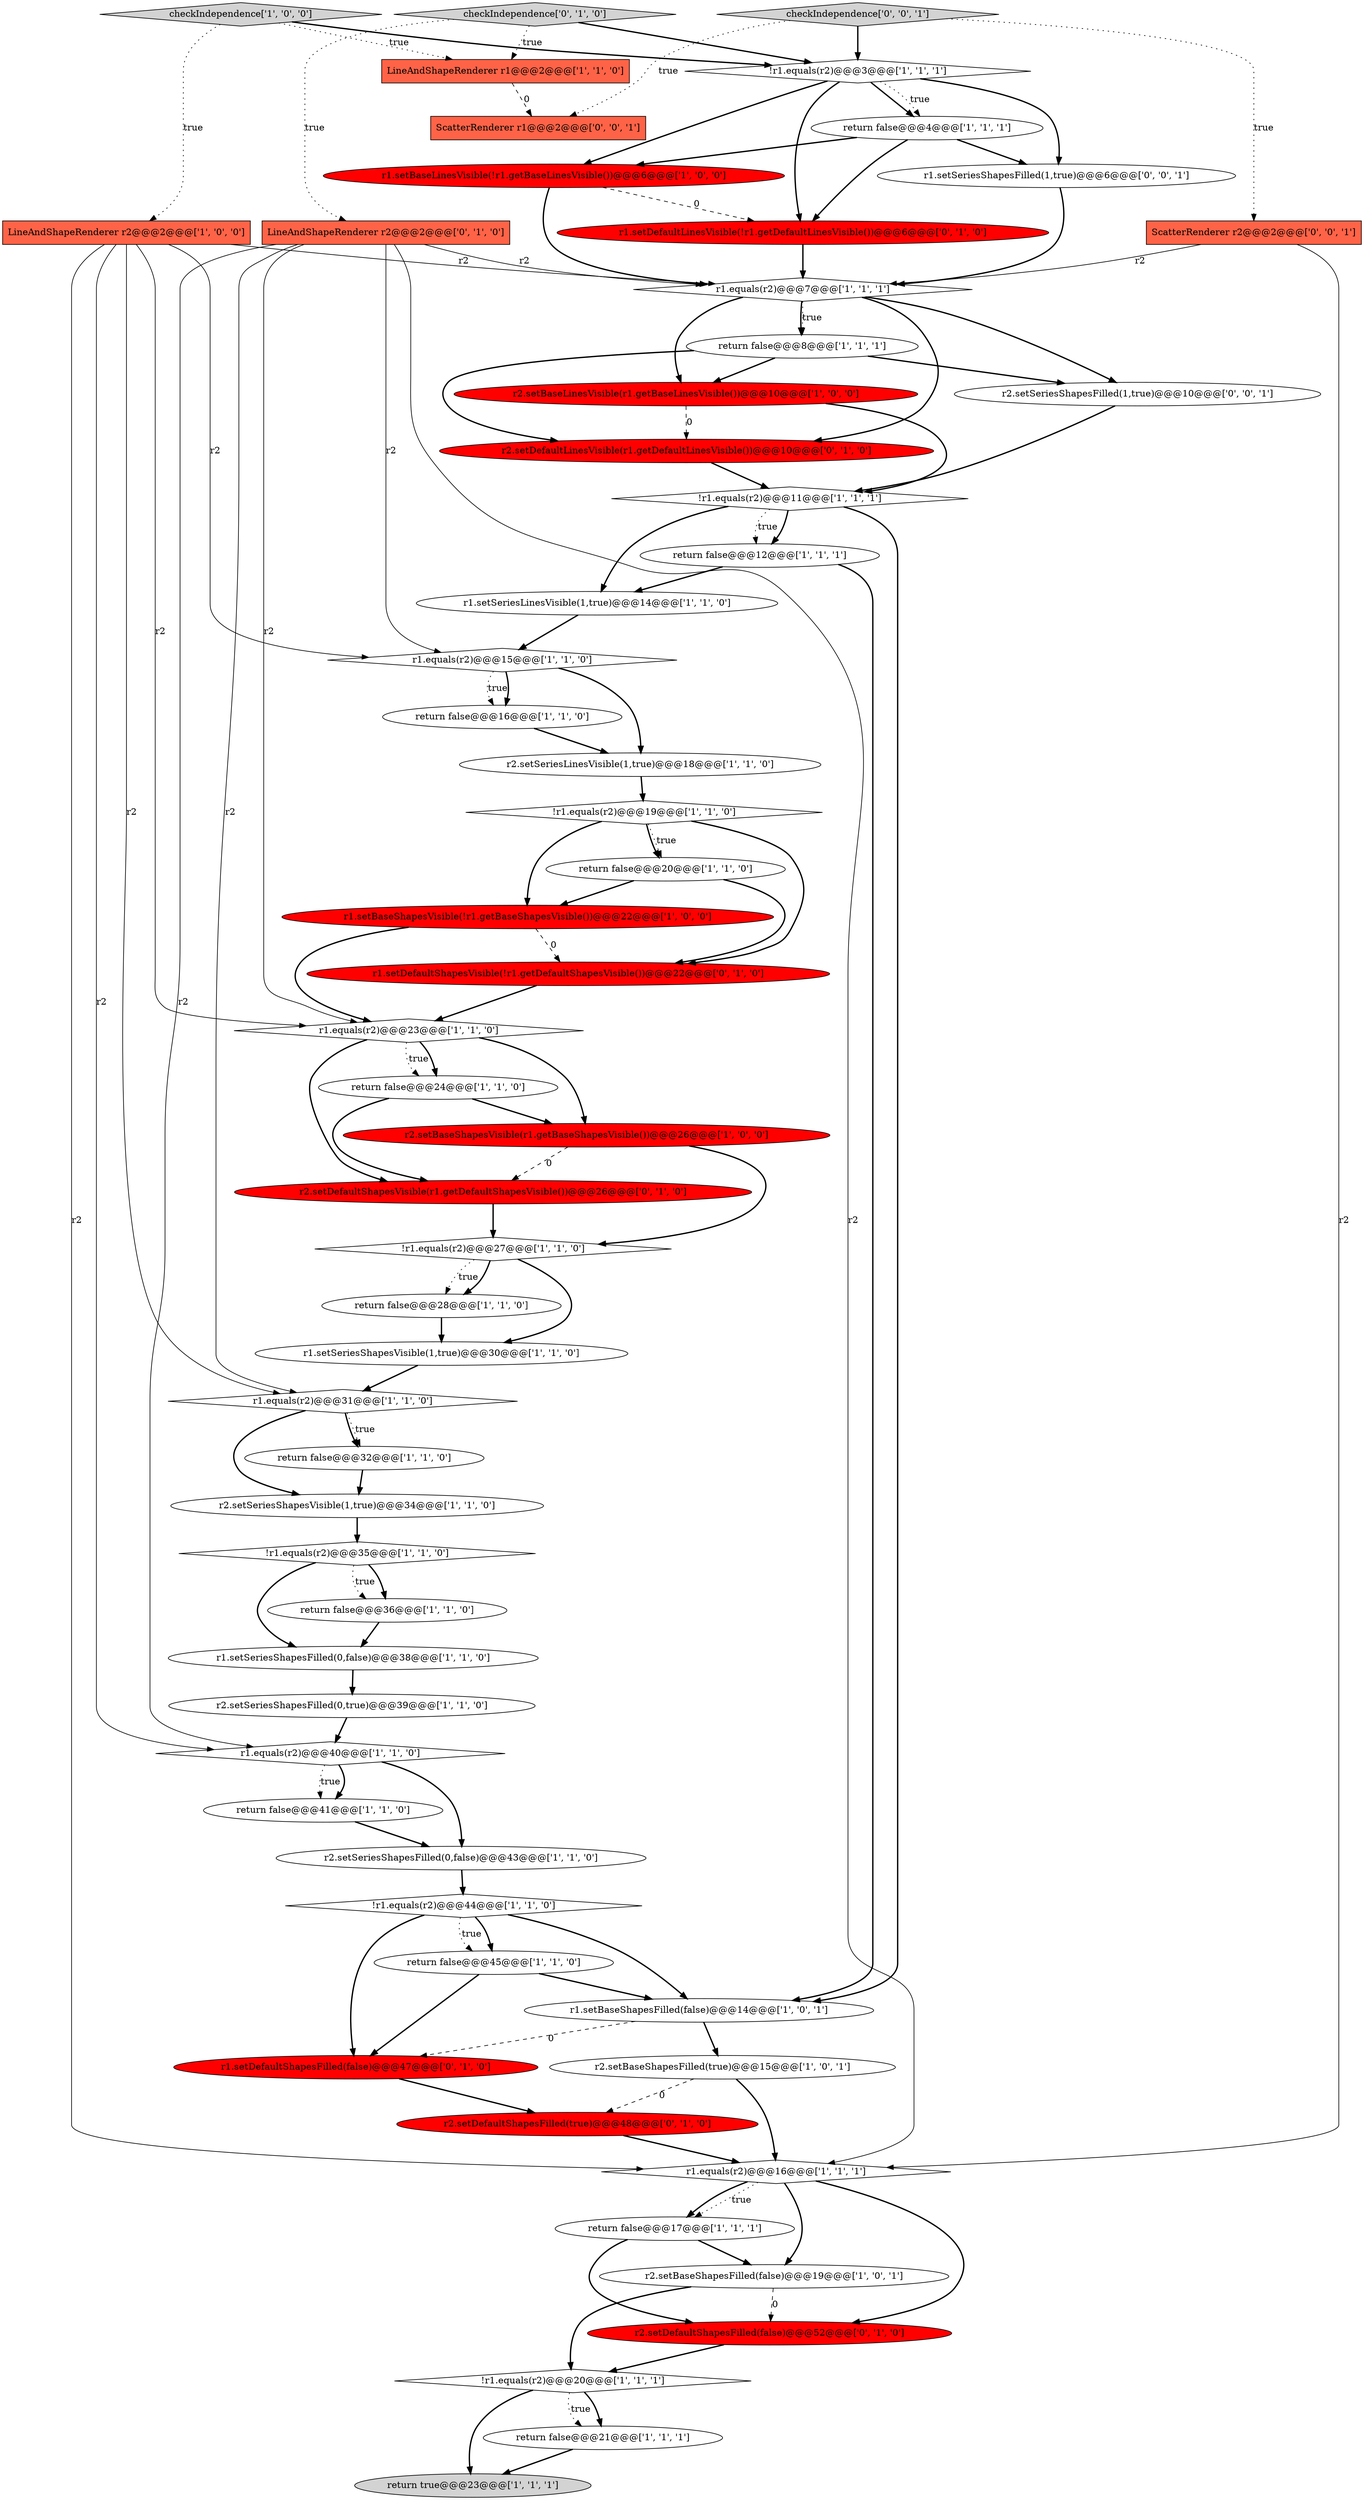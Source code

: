 digraph {
56 [style = filled, label = "r1.setSeriesShapesFilled(1,true)@@@6@@@['0', '0', '1']", fillcolor = white, shape = ellipse image = "AAA0AAABBB3BBB"];
30 [style = filled, label = "checkIndependence['1', '0', '0']", fillcolor = lightgray, shape = diamond image = "AAA0AAABBB1BBB"];
52 [style = filled, label = "r1.setDefaultShapesFilled(false)@@@47@@@['0', '1', '0']", fillcolor = red, shape = ellipse image = "AAA1AAABBB2BBB"];
33 [style = filled, label = "r2.setBaseShapesFilled(false)@@@19@@@['1', '0', '1']", fillcolor = white, shape = ellipse image = "AAA0AAABBB1BBB"];
25 [style = filled, label = "return true@@@23@@@['1', '1', '1']", fillcolor = lightgray, shape = ellipse image = "AAA0AAABBB1BBB"];
38 [style = filled, label = "LineAndShapeRenderer r2@@@2@@@['1', '0', '0']", fillcolor = tomato, shape = box image = "AAA0AAABBB1BBB"];
12 [style = filled, label = "r1.setSeriesShapesVisible(1,true)@@@30@@@['1', '1', '0']", fillcolor = white, shape = ellipse image = "AAA0AAABBB1BBB"];
19 [style = filled, label = "r1.equals(r2)@@@7@@@['1', '1', '1']", fillcolor = white, shape = diamond image = "AAA0AAABBB1BBB"];
55 [style = filled, label = "checkIndependence['0', '0', '1']", fillcolor = lightgray, shape = diamond image = "AAA0AAABBB3BBB"];
57 [style = filled, label = "ScatterRenderer r1@@@2@@@['0', '0', '1']", fillcolor = tomato, shape = box image = "AAA0AAABBB3BBB"];
26 [style = filled, label = "return false@@@32@@@['1', '1', '0']", fillcolor = white, shape = ellipse image = "AAA0AAABBB1BBB"];
50 [style = filled, label = "r2.setDefaultShapesVisible(r1.getDefaultShapesVisible())@@@26@@@['0', '1', '0']", fillcolor = red, shape = ellipse image = "AAA1AAABBB2BBB"];
13 [style = filled, label = "r1.setSeriesShapesFilled(0,false)@@@38@@@['1', '1', '0']", fillcolor = white, shape = ellipse image = "AAA0AAABBB1BBB"];
5 [style = filled, label = "r1.equals(r2)@@@40@@@['1', '1', '0']", fillcolor = white, shape = diamond image = "AAA0AAABBB1BBB"];
51 [style = filled, label = "r1.setDefaultLinesVisible(!r1.getDefaultLinesVisible())@@@6@@@['0', '1', '0']", fillcolor = red, shape = ellipse image = "AAA1AAABBB2BBB"];
29 [style = filled, label = "return false@@@8@@@['1', '1', '1']", fillcolor = white, shape = ellipse image = "AAA0AAABBB1BBB"];
31 [style = filled, label = "r1.equals(r2)@@@16@@@['1', '1', '1']", fillcolor = white, shape = diamond image = "AAA0AAABBB1BBB"];
42 [style = filled, label = "return false@@@24@@@['1', '1', '0']", fillcolor = white, shape = ellipse image = "AAA0AAABBB1BBB"];
15 [style = filled, label = "!r1.equals(r2)@@@44@@@['1', '1', '0']", fillcolor = white, shape = diamond image = "AAA0AAABBB1BBB"];
14 [style = filled, label = "r1.equals(r2)@@@31@@@['1', '1', '0']", fillcolor = white, shape = diamond image = "AAA0AAABBB1BBB"];
8 [style = filled, label = "!r1.equals(r2)@@@11@@@['1', '1', '1']", fillcolor = white, shape = diamond image = "AAA0AAABBB1BBB"];
32 [style = filled, label = "return false@@@4@@@['1', '1', '1']", fillcolor = white, shape = ellipse image = "AAA0AAABBB1BBB"];
24 [style = filled, label = "!r1.equals(r2)@@@20@@@['1', '1', '1']", fillcolor = white, shape = diamond image = "AAA0AAABBB1BBB"];
44 [style = filled, label = "LineAndShapeRenderer r2@@@2@@@['0', '1', '0']", fillcolor = tomato, shape = box image = "AAA0AAABBB2BBB"];
1 [style = filled, label = "r2.setSeriesLinesVisible(1,true)@@@18@@@['1', '1', '0']", fillcolor = white, shape = ellipse image = "AAA0AAABBB1BBB"];
7 [style = filled, label = "r1.setBaseShapesFilled(false)@@@14@@@['1', '0', '1']", fillcolor = white, shape = ellipse image = "AAA0AAABBB1BBB"];
35 [style = filled, label = "r1.equals(r2)@@@23@@@['1', '1', '0']", fillcolor = white, shape = diamond image = "AAA0AAABBB1BBB"];
0 [style = filled, label = "return false@@@45@@@['1', '1', '0']", fillcolor = white, shape = ellipse image = "AAA0AAABBB1BBB"];
17 [style = filled, label = "return false@@@17@@@['1', '1', '1']", fillcolor = white, shape = ellipse image = "AAA0AAABBB1BBB"];
27 [style = filled, label = "r1.equals(r2)@@@15@@@['1', '1', '0']", fillcolor = white, shape = diamond image = "AAA0AAABBB1BBB"];
34 [style = filled, label = "r1.setBaseLinesVisible(!r1.getBaseLinesVisible())@@@6@@@['1', '0', '0']", fillcolor = red, shape = ellipse image = "AAA1AAABBB1BBB"];
39 [style = filled, label = "r2.setSeriesShapesFilled(0,false)@@@43@@@['1', '1', '0']", fillcolor = white, shape = ellipse image = "AAA0AAABBB1BBB"];
45 [style = filled, label = "r1.setDefaultShapesVisible(!r1.getDefaultShapesVisible())@@@22@@@['0', '1', '0']", fillcolor = red, shape = ellipse image = "AAA1AAABBB2BBB"];
48 [style = filled, label = "checkIndependence['0', '1', '0']", fillcolor = lightgray, shape = diamond image = "AAA0AAABBB2BBB"];
43 [style = filled, label = "return false@@@28@@@['1', '1', '0']", fillcolor = white, shape = ellipse image = "AAA0AAABBB1BBB"];
54 [style = filled, label = "ScatterRenderer r2@@@2@@@['0', '0', '1']", fillcolor = tomato, shape = box image = "AAA0AAABBB3BBB"];
20 [style = filled, label = "return false@@@16@@@['1', '1', '0']", fillcolor = white, shape = ellipse image = "AAA0AAABBB1BBB"];
22 [style = filled, label = "return false@@@20@@@['1', '1', '0']", fillcolor = white, shape = ellipse image = "AAA0AAABBB1BBB"];
37 [style = filled, label = "r2.setBaseLinesVisible(r1.getBaseLinesVisible())@@@10@@@['1', '0', '0']", fillcolor = red, shape = ellipse image = "AAA1AAABBB1BBB"];
40 [style = filled, label = "LineAndShapeRenderer r1@@@2@@@['1', '1', '0']", fillcolor = tomato, shape = box image = "AAA0AAABBB1BBB"];
6 [style = filled, label = "r2.setSeriesShapesFilled(0,true)@@@39@@@['1', '1', '0']", fillcolor = white, shape = ellipse image = "AAA0AAABBB1BBB"];
41 [style = filled, label = "!r1.equals(r2)@@@3@@@['1', '1', '1']", fillcolor = white, shape = diamond image = "AAA0AAABBB1BBB"];
18 [style = filled, label = "return false@@@36@@@['1', '1', '0']", fillcolor = white, shape = ellipse image = "AAA0AAABBB1BBB"];
36 [style = filled, label = "!r1.equals(r2)@@@19@@@['1', '1', '0']", fillcolor = white, shape = diamond image = "AAA0AAABBB1BBB"];
4 [style = filled, label = "r2.setSeriesShapesVisible(1,true)@@@34@@@['1', '1', '0']", fillcolor = white, shape = ellipse image = "AAA0AAABBB1BBB"];
9 [style = filled, label = "return false@@@41@@@['1', '1', '0']", fillcolor = white, shape = ellipse image = "AAA0AAABBB1BBB"];
11 [style = filled, label = "return false@@@12@@@['1', '1', '1']", fillcolor = white, shape = ellipse image = "AAA0AAABBB1BBB"];
23 [style = filled, label = "!r1.equals(r2)@@@27@@@['1', '1', '0']", fillcolor = white, shape = diamond image = "AAA0AAABBB1BBB"];
2 [style = filled, label = "r2.setBaseShapesFilled(true)@@@15@@@['1', '0', '1']", fillcolor = white, shape = ellipse image = "AAA0AAABBB1BBB"];
21 [style = filled, label = "r1.setSeriesLinesVisible(1,true)@@@14@@@['1', '1', '0']", fillcolor = white, shape = ellipse image = "AAA0AAABBB1BBB"];
3 [style = filled, label = "!r1.equals(r2)@@@35@@@['1', '1', '0']", fillcolor = white, shape = diamond image = "AAA0AAABBB1BBB"];
16 [style = filled, label = "r1.setBaseShapesVisible(!r1.getBaseShapesVisible())@@@22@@@['1', '0', '0']", fillcolor = red, shape = ellipse image = "AAA1AAABBB1BBB"];
28 [style = filled, label = "return false@@@21@@@['1', '1', '1']", fillcolor = white, shape = ellipse image = "AAA0AAABBB1BBB"];
53 [style = filled, label = "r2.setSeriesShapesFilled(1,true)@@@10@@@['0', '0', '1']", fillcolor = white, shape = ellipse image = "AAA0AAABBB3BBB"];
10 [style = filled, label = "r2.setBaseShapesVisible(r1.getBaseShapesVisible())@@@26@@@['1', '0', '0']", fillcolor = red, shape = ellipse image = "AAA1AAABBB1BBB"];
46 [style = filled, label = "r2.setDefaultShapesFilled(false)@@@52@@@['0', '1', '0']", fillcolor = red, shape = ellipse image = "AAA1AAABBB2BBB"];
49 [style = filled, label = "r2.setDefaultShapesFilled(true)@@@48@@@['0', '1', '0']", fillcolor = red, shape = ellipse image = "AAA1AAABBB2BBB"];
47 [style = filled, label = "r2.setDefaultLinesVisible(r1.getDefaultLinesVisible())@@@10@@@['0', '1', '0']", fillcolor = red, shape = ellipse image = "AAA1AAABBB2BBB"];
38->35 [style = solid, label="r2"];
5->9 [style = bold, label=""];
10->50 [style = dashed, label="0"];
14->26 [style = dotted, label="true"];
48->44 [style = dotted, label="true"];
38->14 [style = solid, label="r2"];
35->42 [style = dotted, label="true"];
32->34 [style = bold, label=""];
3->18 [style = bold, label=""];
0->52 [style = bold, label=""];
35->50 [style = bold, label=""];
15->52 [style = bold, label=""];
15->0 [style = bold, label=""];
44->19 [style = solid, label="r2"];
2->49 [style = dashed, label="0"];
28->25 [style = bold, label=""];
5->9 [style = dotted, label="true"];
44->27 [style = solid, label="r2"];
23->12 [style = bold, label=""];
35->10 [style = bold, label=""];
31->46 [style = bold, label=""];
8->11 [style = bold, label=""];
45->35 [style = bold, label=""];
2->31 [style = bold, label=""];
29->47 [style = bold, label=""];
32->56 [style = bold, label=""];
24->28 [style = bold, label=""];
4->3 [style = bold, label=""];
41->32 [style = bold, label=""];
9->39 [style = bold, label=""];
30->41 [style = bold, label=""];
48->41 [style = bold, label=""];
50->23 [style = bold, label=""];
55->41 [style = bold, label=""];
34->19 [style = bold, label=""];
5->39 [style = bold, label=""];
46->24 [style = bold, label=""];
34->51 [style = dashed, label="0"];
44->35 [style = solid, label="r2"];
37->47 [style = dashed, label="0"];
38->5 [style = solid, label="r2"];
23->43 [style = dotted, label="true"];
26->4 [style = bold, label=""];
54->19 [style = solid, label="r2"];
19->37 [style = bold, label=""];
0->7 [style = bold, label=""];
19->29 [style = dotted, label="true"];
43->12 [style = bold, label=""];
49->31 [style = bold, label=""];
38->31 [style = solid, label="r2"];
27->20 [style = dotted, label="true"];
7->2 [style = bold, label=""];
3->18 [style = dotted, label="true"];
31->33 [style = bold, label=""];
7->52 [style = dashed, label="0"];
31->17 [style = dotted, label="true"];
16->45 [style = dashed, label="0"];
12->14 [style = bold, label=""];
36->16 [style = bold, label=""];
54->31 [style = solid, label="r2"];
27->20 [style = bold, label=""];
32->51 [style = bold, label=""];
55->57 [style = dotted, label="true"];
14->4 [style = bold, label=""];
44->5 [style = solid, label="r2"];
17->46 [style = bold, label=""];
22->45 [style = bold, label=""];
36->22 [style = dotted, label="true"];
21->27 [style = bold, label=""];
22->16 [style = bold, label=""];
35->42 [style = bold, label=""];
19->29 [style = bold, label=""];
11->21 [style = bold, label=""];
23->43 [style = bold, label=""];
29->37 [style = bold, label=""];
48->40 [style = dotted, label="true"];
20->1 [style = bold, label=""];
15->0 [style = dotted, label="true"];
6->5 [style = bold, label=""];
19->47 [style = bold, label=""];
19->53 [style = bold, label=""];
40->57 [style = dashed, label="0"];
10->23 [style = bold, label=""];
33->24 [style = bold, label=""];
24->25 [style = bold, label=""];
41->32 [style = dotted, label="true"];
8->11 [style = dotted, label="true"];
53->8 [style = bold, label=""];
30->38 [style = dotted, label="true"];
13->6 [style = bold, label=""];
37->8 [style = bold, label=""];
31->17 [style = bold, label=""];
38->19 [style = solid, label="r2"];
41->34 [style = bold, label=""];
29->53 [style = bold, label=""];
39->15 [style = bold, label=""];
27->1 [style = bold, label=""];
42->50 [style = bold, label=""];
15->7 [style = bold, label=""];
47->8 [style = bold, label=""];
52->49 [style = bold, label=""];
41->56 [style = bold, label=""];
17->33 [style = bold, label=""];
33->46 [style = dashed, label="0"];
24->28 [style = dotted, label="true"];
1->36 [style = bold, label=""];
30->40 [style = dotted, label="true"];
8->7 [style = bold, label=""];
55->54 [style = dotted, label="true"];
14->26 [style = bold, label=""];
44->14 [style = solid, label="r2"];
41->51 [style = bold, label=""];
42->10 [style = bold, label=""];
56->19 [style = bold, label=""];
18->13 [style = bold, label=""];
3->13 [style = bold, label=""];
8->21 [style = bold, label=""];
16->35 [style = bold, label=""];
36->45 [style = bold, label=""];
44->31 [style = solid, label="r2"];
51->19 [style = bold, label=""];
11->7 [style = bold, label=""];
38->27 [style = solid, label="r2"];
36->22 [style = bold, label=""];
}
